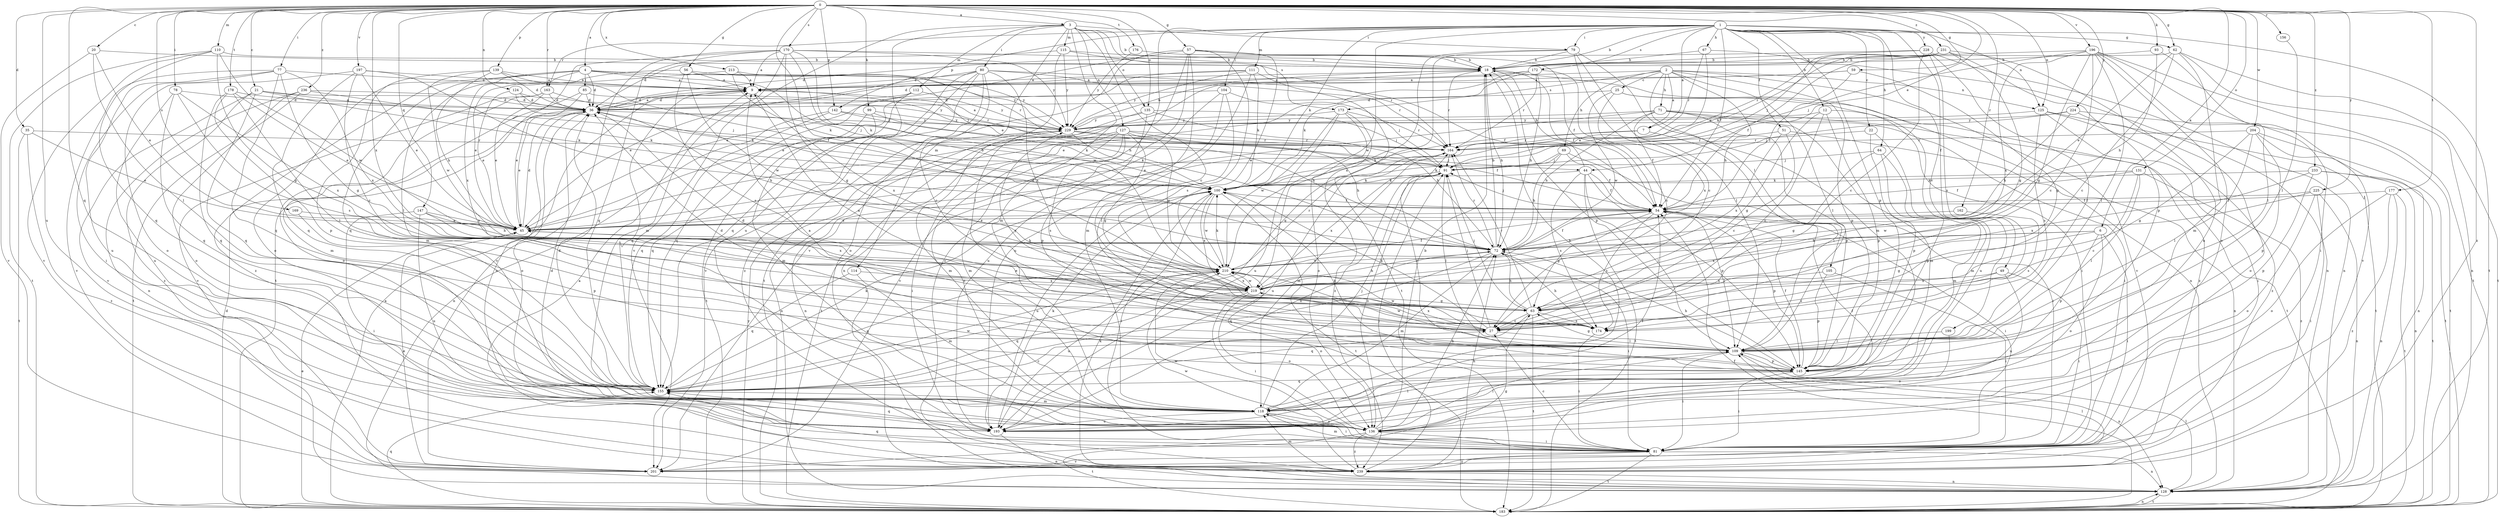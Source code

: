 strict digraph  {
0;
1;
2;
3;
4;
6;
7;
9;
12;
18;
20;
21;
22;
25;
27;
35;
36;
44;
45;
49;
51;
54;
56;
57;
59;
62;
63;
64;
67;
69;
71;
72;
77;
78;
79;
80;
81;
85;
91;
93;
99;
100;
104;
105;
109;
110;
111;
112;
114;
115;
118;
124;
125;
127;
128;
131;
135;
136;
139;
142;
145;
147;
155;
156;
162;
163;
164;
169;
170;
172;
173;
174;
176;
177;
178;
183;
193;
196;
197;
199;
201;
204;
210;
213;
219;
224;
225;
228;
229;
231;
233;
236;
239;
0 -> 3  [label=a];
0 -> 4  [label=a];
0 -> 6  [label=a];
0 -> 20  [label=c];
0 -> 21  [label=c];
0 -> 35  [label=d];
0 -> 44  [label=e];
0 -> 56  [label=g];
0 -> 57  [label=g];
0 -> 59  [label=g];
0 -> 62  [label=g];
0 -> 77  [label=i];
0 -> 78  [label=i];
0 -> 93  [label=k];
0 -> 99  [label=k];
0 -> 110  [label=m];
0 -> 124  [label=n];
0 -> 125  [label=n];
0 -> 131  [label=o];
0 -> 135  [label=o];
0 -> 139  [label=p];
0 -> 142  [label=p];
0 -> 147  [label=q];
0 -> 155  [label=q];
0 -> 156  [label=r];
0 -> 162  [label=r];
0 -> 163  [label=r];
0 -> 169  [label=s];
0 -> 170  [label=s];
0 -> 176  [label=t];
0 -> 177  [label=t];
0 -> 178  [label=t];
0 -> 193  [label=u];
0 -> 196  [label=v];
0 -> 197  [label=v];
0 -> 204  [label=w];
0 -> 210  [label=w];
0 -> 213  [label=x];
0 -> 219  [label=x];
0 -> 224  [label=y];
0 -> 225  [label=y];
0 -> 231  [label=z];
0 -> 233  [label=z];
0 -> 236  [label=z];
0 -> 239  [label=z];
1 -> 7  [label=a];
1 -> 12  [label=b];
1 -> 18  [label=b];
1 -> 22  [label=c];
1 -> 49  [label=f];
1 -> 51  [label=f];
1 -> 54  [label=f];
1 -> 62  [label=g];
1 -> 64  [label=h];
1 -> 67  [label=h];
1 -> 79  [label=i];
1 -> 100  [label=k];
1 -> 104  [label=l];
1 -> 111  [label=m];
1 -> 125  [label=n];
1 -> 142  [label=p];
1 -> 145  [label=p];
1 -> 163  [label=r];
1 -> 172  [label=s];
1 -> 183  [label=t];
1 -> 199  [label=v];
1 -> 201  [label=v];
1 -> 210  [label=w];
1 -> 228  [label=y];
2 -> 7  [label=a];
2 -> 9  [label=a];
2 -> 25  [label=c];
2 -> 69  [label=h];
2 -> 71  [label=h];
2 -> 72  [label=h];
2 -> 105  [label=l];
2 -> 109  [label=l];
2 -> 125  [label=n];
2 -> 145  [label=p];
2 -> 173  [label=s];
2 -> 201  [label=v];
3 -> 18  [label=b];
3 -> 27  [label=c];
3 -> 79  [label=i];
3 -> 80  [label=i];
3 -> 112  [label=m];
3 -> 114  [label=m];
3 -> 115  [label=m];
3 -> 118  [label=m];
3 -> 127  [label=n];
3 -> 135  [label=o];
3 -> 173  [label=s];
3 -> 193  [label=u];
3 -> 201  [label=v];
4 -> 9  [label=a];
4 -> 36  [label=d];
4 -> 85  [label=j];
4 -> 91  [label=j];
4 -> 100  [label=k];
4 -> 109  [label=l];
4 -> 118  [label=m];
4 -> 136  [label=o];
4 -> 229  [label=y];
4 -> 239  [label=z];
6 -> 63  [label=g];
6 -> 72  [label=h];
6 -> 81  [label=i];
6 -> 136  [label=o];
6 -> 145  [label=p];
6 -> 219  [label=x];
7 -> 100  [label=k];
7 -> 109  [label=l];
7 -> 164  [label=r];
9 -> 36  [label=d];
9 -> 44  [label=e];
9 -> 155  [label=q];
9 -> 219  [label=x];
12 -> 27  [label=c];
12 -> 63  [label=g];
12 -> 145  [label=p];
12 -> 193  [label=u];
12 -> 229  [label=y];
18 -> 9  [label=a];
18 -> 54  [label=f];
18 -> 72  [label=h];
18 -> 128  [label=n];
18 -> 145  [label=p];
18 -> 164  [label=r];
20 -> 18  [label=b];
20 -> 45  [label=e];
20 -> 109  [label=l];
20 -> 201  [label=v];
21 -> 36  [label=d];
21 -> 91  [label=j];
21 -> 100  [label=k];
21 -> 155  [label=q];
21 -> 201  [label=v];
21 -> 239  [label=z];
22 -> 118  [label=m];
22 -> 145  [label=p];
22 -> 164  [label=r];
25 -> 36  [label=d];
25 -> 81  [label=i];
25 -> 210  [label=w];
25 -> 219  [label=x];
25 -> 239  [label=z];
27 -> 36  [label=d];
27 -> 91  [label=j];
27 -> 100  [label=k];
27 -> 109  [label=l];
27 -> 210  [label=w];
27 -> 219  [label=x];
27 -> 229  [label=y];
35 -> 45  [label=e];
35 -> 164  [label=r];
35 -> 183  [label=t];
35 -> 239  [label=z];
36 -> 9  [label=a];
36 -> 45  [label=e];
36 -> 72  [label=h];
36 -> 136  [label=o];
36 -> 193  [label=u];
36 -> 229  [label=y];
44 -> 18  [label=b];
44 -> 54  [label=f];
44 -> 100  [label=k];
44 -> 109  [label=l];
44 -> 145  [label=p];
44 -> 174  [label=s];
44 -> 183  [label=t];
45 -> 18  [label=b];
45 -> 36  [label=d];
45 -> 72  [label=h];
49 -> 81  [label=i];
49 -> 174  [label=s];
49 -> 193  [label=u];
49 -> 219  [label=x];
51 -> 27  [label=c];
51 -> 128  [label=n];
51 -> 164  [label=r];
51 -> 219  [label=x];
54 -> 45  [label=e];
54 -> 63  [label=g];
54 -> 81  [label=i];
54 -> 91  [label=j];
54 -> 109  [label=l];
54 -> 145  [label=p];
54 -> 174  [label=s];
56 -> 9  [label=a];
56 -> 174  [label=s];
56 -> 210  [label=w];
56 -> 219  [label=x];
56 -> 229  [label=y];
57 -> 18  [label=b];
57 -> 45  [label=e];
57 -> 54  [label=f];
57 -> 118  [label=m];
57 -> 128  [label=n];
57 -> 174  [label=s];
57 -> 183  [label=t];
57 -> 210  [label=w];
57 -> 239  [label=z];
59 -> 9  [label=a];
59 -> 36  [label=d];
59 -> 54  [label=f];
59 -> 63  [label=g];
62 -> 18  [label=b];
62 -> 27  [label=c];
62 -> 45  [label=e];
62 -> 118  [label=m];
62 -> 128  [label=n];
62 -> 183  [label=t];
63 -> 27  [label=c];
63 -> 45  [label=e];
63 -> 72  [label=h];
63 -> 91  [label=j];
63 -> 155  [label=q];
63 -> 164  [label=r];
63 -> 174  [label=s];
63 -> 183  [label=t];
64 -> 63  [label=g];
64 -> 91  [label=j];
64 -> 118  [label=m];
64 -> 145  [label=p];
67 -> 18  [label=b];
67 -> 45  [label=e];
67 -> 128  [label=n];
67 -> 164  [label=r];
69 -> 54  [label=f];
69 -> 72  [label=h];
69 -> 81  [label=i];
69 -> 91  [label=j];
69 -> 100  [label=k];
71 -> 45  [label=e];
71 -> 54  [label=f];
71 -> 72  [label=h];
71 -> 81  [label=i];
71 -> 118  [label=m];
71 -> 145  [label=p];
71 -> 183  [label=t];
71 -> 229  [label=y];
72 -> 18  [label=b];
72 -> 36  [label=d];
72 -> 54  [label=f];
72 -> 81  [label=i];
72 -> 118  [label=m];
72 -> 155  [label=q];
72 -> 164  [label=r];
72 -> 210  [label=w];
77 -> 9  [label=a];
77 -> 63  [label=g];
77 -> 81  [label=i];
77 -> 155  [label=q];
77 -> 193  [label=u];
77 -> 201  [label=v];
77 -> 219  [label=x];
78 -> 36  [label=d];
78 -> 155  [label=q];
78 -> 174  [label=s];
78 -> 193  [label=u];
78 -> 219  [label=x];
79 -> 18  [label=b];
79 -> 27  [label=c];
79 -> 109  [label=l];
79 -> 118  [label=m];
79 -> 155  [label=q];
79 -> 219  [label=x];
80 -> 9  [label=a];
80 -> 27  [label=c];
80 -> 45  [label=e];
80 -> 54  [label=f];
80 -> 136  [label=o];
80 -> 155  [label=q];
80 -> 164  [label=r];
80 -> 201  [label=v];
80 -> 219  [label=x];
80 -> 239  [label=z];
81 -> 27  [label=c];
81 -> 118  [label=m];
81 -> 128  [label=n];
81 -> 183  [label=t];
81 -> 201  [label=v];
81 -> 210  [label=w];
81 -> 239  [label=z];
85 -> 36  [label=d];
85 -> 45  [label=e];
85 -> 118  [label=m];
85 -> 164  [label=r];
91 -> 100  [label=k];
91 -> 109  [label=l];
91 -> 136  [label=o];
91 -> 193  [label=u];
91 -> 219  [label=x];
93 -> 18  [label=b];
93 -> 72  [label=h];
93 -> 109  [label=l];
99 -> 72  [label=h];
99 -> 118  [label=m];
99 -> 155  [label=q];
99 -> 229  [label=y];
100 -> 54  [label=f];
100 -> 81  [label=i];
100 -> 183  [label=t];
100 -> 193  [label=u];
100 -> 210  [label=w];
100 -> 219  [label=x];
104 -> 36  [label=d];
104 -> 91  [label=j];
104 -> 109  [label=l];
104 -> 193  [label=u];
104 -> 201  [label=v];
105 -> 81  [label=i];
105 -> 145  [label=p];
105 -> 219  [label=x];
109 -> 36  [label=d];
109 -> 63  [label=g];
109 -> 81  [label=i];
109 -> 128  [label=n];
109 -> 145  [label=p];
109 -> 210  [label=w];
110 -> 18  [label=b];
110 -> 63  [label=g];
110 -> 155  [label=q];
110 -> 183  [label=t];
110 -> 201  [label=v];
110 -> 210  [label=w];
111 -> 9  [label=a];
111 -> 45  [label=e];
111 -> 100  [label=k];
111 -> 183  [label=t];
111 -> 193  [label=u];
111 -> 229  [label=y];
112 -> 36  [label=d];
112 -> 155  [label=q];
112 -> 183  [label=t];
112 -> 229  [label=y];
114 -> 118  [label=m];
114 -> 155  [label=q];
114 -> 219  [label=x];
115 -> 18  [label=b];
115 -> 36  [label=d];
115 -> 109  [label=l];
115 -> 164  [label=r];
115 -> 229  [label=y];
118 -> 18  [label=b];
118 -> 54  [label=f];
118 -> 81  [label=i];
118 -> 91  [label=j];
118 -> 136  [label=o];
118 -> 193  [label=u];
124 -> 36  [label=d];
124 -> 45  [label=e];
124 -> 100  [label=k];
124 -> 229  [label=y];
125 -> 81  [label=i];
125 -> 174  [label=s];
125 -> 183  [label=t];
125 -> 229  [label=y];
125 -> 239  [label=z];
127 -> 54  [label=f];
127 -> 63  [label=g];
127 -> 81  [label=i];
127 -> 118  [label=m];
127 -> 128  [label=n];
127 -> 136  [label=o];
127 -> 164  [label=r];
127 -> 174  [label=s];
127 -> 210  [label=w];
128 -> 100  [label=k];
128 -> 109  [label=l];
128 -> 183  [label=t];
131 -> 27  [label=c];
131 -> 54  [label=f];
131 -> 100  [label=k];
131 -> 109  [label=l];
131 -> 239  [label=z];
135 -> 72  [label=h];
135 -> 91  [label=j];
135 -> 145  [label=p];
135 -> 183  [label=t];
135 -> 229  [label=y];
136 -> 18  [label=b];
136 -> 36  [label=d];
136 -> 72  [label=h];
136 -> 81  [label=i];
136 -> 109  [label=l];
136 -> 183  [label=t];
136 -> 239  [label=z];
139 -> 9  [label=a];
139 -> 36  [label=d];
139 -> 54  [label=f];
139 -> 72  [label=h];
139 -> 155  [label=q];
139 -> 210  [label=w];
142 -> 100  [label=k];
142 -> 128  [label=n];
142 -> 155  [label=q];
142 -> 229  [label=y];
145 -> 9  [label=a];
145 -> 54  [label=f];
145 -> 72  [label=h];
145 -> 81  [label=i];
145 -> 100  [label=k];
145 -> 155  [label=q];
145 -> 164  [label=r];
147 -> 45  [label=e];
147 -> 72  [label=h];
147 -> 81  [label=i];
147 -> 193  [label=u];
147 -> 219  [label=x];
155 -> 27  [label=c];
155 -> 36  [label=d];
155 -> 100  [label=k];
155 -> 118  [label=m];
155 -> 210  [label=w];
156 -> 109  [label=l];
162 -> 45  [label=e];
162 -> 174  [label=s];
163 -> 36  [label=d];
163 -> 45  [label=e];
163 -> 91  [label=j];
163 -> 136  [label=o];
163 -> 201  [label=v];
164 -> 91  [label=j];
164 -> 118  [label=m];
164 -> 193  [label=u];
169 -> 45  [label=e];
169 -> 145  [label=p];
170 -> 9  [label=a];
170 -> 18  [label=b];
170 -> 63  [label=g];
170 -> 72  [label=h];
170 -> 118  [label=m];
170 -> 155  [label=q];
170 -> 183  [label=t];
170 -> 201  [label=v];
170 -> 210  [label=w];
170 -> 229  [label=y];
172 -> 9  [label=a];
172 -> 27  [label=c];
172 -> 45  [label=e];
172 -> 72  [label=h];
172 -> 100  [label=k];
172 -> 164  [label=r];
173 -> 136  [label=o];
173 -> 164  [label=r];
173 -> 193  [label=u];
173 -> 210  [label=w];
173 -> 229  [label=y];
173 -> 239  [label=z];
174 -> 9  [label=a];
174 -> 72  [label=h];
174 -> 81  [label=i];
176 -> 18  [label=b];
176 -> 229  [label=y];
177 -> 54  [label=f];
177 -> 128  [label=n];
177 -> 136  [label=o];
177 -> 183  [label=t];
177 -> 239  [label=z];
178 -> 36  [label=d];
178 -> 45  [label=e];
178 -> 109  [label=l];
178 -> 145  [label=p];
178 -> 155  [label=q];
183 -> 9  [label=a];
183 -> 36  [label=d];
183 -> 45  [label=e];
183 -> 54  [label=f];
183 -> 128  [label=n];
183 -> 155  [label=q];
183 -> 229  [label=y];
193 -> 54  [label=f];
193 -> 100  [label=k];
193 -> 109  [label=l];
193 -> 128  [label=n];
193 -> 155  [label=q];
196 -> 18  [label=b];
196 -> 27  [label=c];
196 -> 63  [label=g];
196 -> 81  [label=i];
196 -> 91  [label=j];
196 -> 109  [label=l];
196 -> 136  [label=o];
196 -> 183  [label=t];
196 -> 201  [label=v];
196 -> 219  [label=x];
197 -> 9  [label=a];
197 -> 27  [label=c];
197 -> 45  [label=e];
197 -> 54  [label=f];
197 -> 136  [label=o];
197 -> 155  [label=q];
199 -> 109  [label=l];
199 -> 136  [label=o];
201 -> 45  [label=e];
201 -> 63  [label=g];
204 -> 63  [label=g];
204 -> 109  [label=l];
204 -> 128  [label=n];
204 -> 145  [label=p];
204 -> 164  [label=r];
204 -> 183  [label=t];
210 -> 54  [label=f];
210 -> 100  [label=k];
210 -> 136  [label=o];
210 -> 155  [label=q];
210 -> 164  [label=r];
210 -> 193  [label=u];
210 -> 219  [label=x];
213 -> 9  [label=a];
213 -> 45  [label=e];
213 -> 100  [label=k];
213 -> 164  [label=r];
219 -> 63  [label=g];
219 -> 72  [label=h];
219 -> 81  [label=i];
219 -> 136  [label=o];
219 -> 155  [label=q];
219 -> 210  [label=w];
224 -> 72  [label=h];
224 -> 91  [label=j];
224 -> 136  [label=o];
224 -> 183  [label=t];
224 -> 229  [label=y];
225 -> 54  [label=f];
225 -> 81  [label=i];
225 -> 128  [label=n];
225 -> 136  [label=o];
225 -> 210  [label=w];
228 -> 18  [label=b];
228 -> 27  [label=c];
228 -> 36  [label=d];
228 -> 109  [label=l];
228 -> 128  [label=n];
228 -> 174  [label=s];
229 -> 9  [label=a];
229 -> 18  [label=b];
229 -> 72  [label=h];
229 -> 100  [label=k];
229 -> 118  [label=m];
229 -> 128  [label=n];
229 -> 164  [label=r];
231 -> 18  [label=b];
231 -> 54  [label=f];
231 -> 63  [label=g];
231 -> 91  [label=j];
231 -> 100  [label=k];
231 -> 145  [label=p];
231 -> 164  [label=r];
231 -> 193  [label=u];
233 -> 100  [label=k];
233 -> 128  [label=n];
233 -> 145  [label=p];
233 -> 183  [label=t];
233 -> 219  [label=x];
236 -> 36  [label=d];
236 -> 100  [label=k];
236 -> 128  [label=n];
236 -> 136  [label=o];
236 -> 183  [label=t];
239 -> 9  [label=a];
239 -> 72  [label=h];
239 -> 91  [label=j];
239 -> 109  [label=l];
239 -> 118  [label=m];
239 -> 128  [label=n];
239 -> 155  [label=q];
239 -> 210  [label=w];
}
